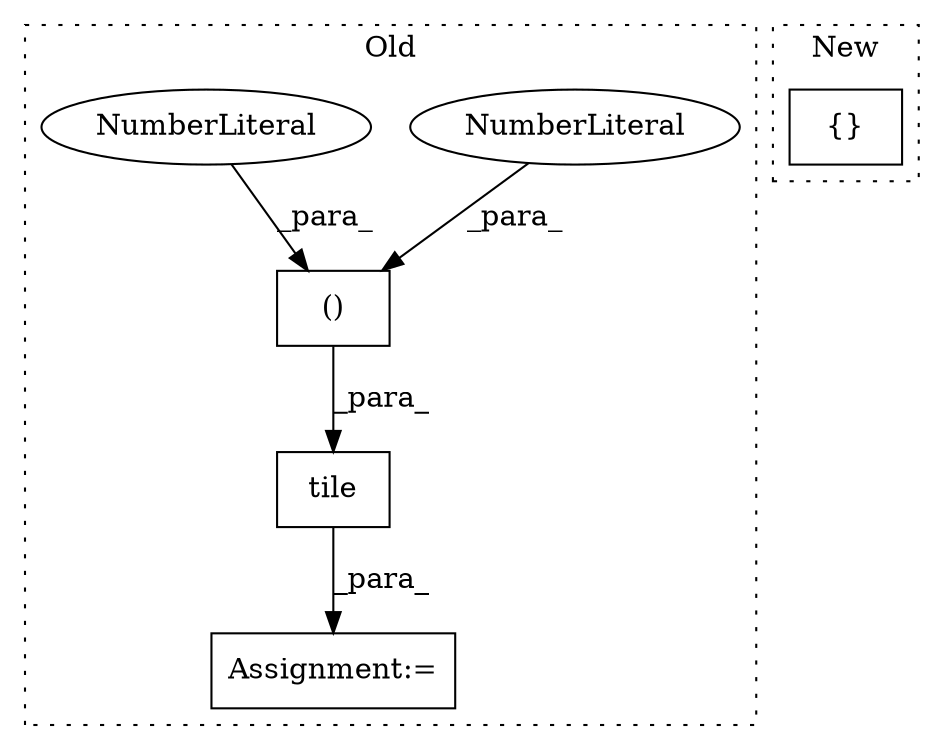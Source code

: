 digraph G {
subgraph cluster0 {
1 [label="tile" a="32" s="4051,4089" l="5,2" shape="box"];
3 [label="Assignment:=" a="7" s="4039" l="1" shape="box"];
4 [label="()" a="106" s="4074" l="15" shape="box"];
5 [label="NumberLiteral" a="34" s="4074" l="1" shape="ellipse"];
6 [label="NumberLiteral" a="34" s="4088" l="1" shape="ellipse"];
label = "Old";
style="dotted";
}
subgraph cluster1 {
2 [label="{}" a="4" s="3397,3429" l="1,1" shape="box"];
label = "New";
style="dotted";
}
1 -> 3 [label="_para_"];
4 -> 1 [label="_para_"];
5 -> 4 [label="_para_"];
6 -> 4 [label="_para_"];
}